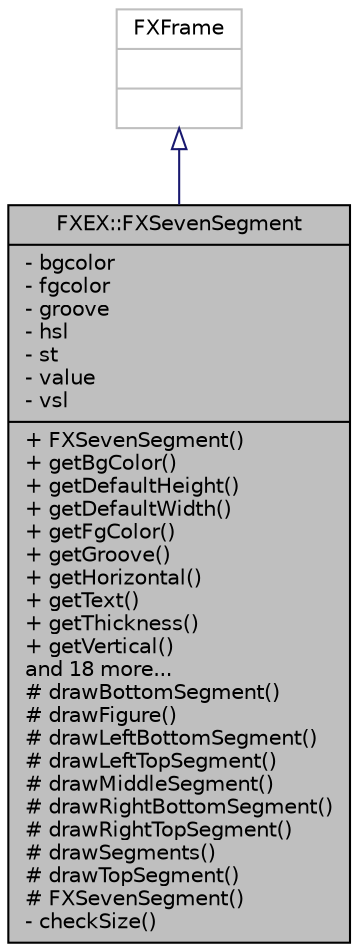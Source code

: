 digraph "FXEX::FXSevenSegment"
{
  edge [fontname="Helvetica",fontsize="10",labelfontname="Helvetica",labelfontsize="10"];
  node [fontname="Helvetica",fontsize="10",shape=record];
  Node0 [label="{FXEX::FXSevenSegment\n|- bgcolor\l- fgcolor\l- groove\l- hsl\l- st\l- value\l- vsl\l|+ FXSevenSegment()\l+ getBgColor()\l+ getDefaultHeight()\l+ getDefaultWidth()\l+ getFgColor()\l+ getGroove()\l+ getHorizontal()\l+ getText()\l+ getThickness()\l+ getVertical()\land 18 more...\l# drawBottomSegment()\l# drawFigure()\l# drawLeftBottomSegment()\l# drawLeftTopSegment()\l# drawMiddleSegment()\l# drawRightBottomSegment()\l# drawRightTopSegment()\l# drawSegments()\l# drawTopSegment()\l# FXSevenSegment()\l- checkSize()\l}",height=0.2,width=0.4,color="black", fillcolor="grey75", style="filled", fontcolor="black"];
  Node1 -> Node0 [dir="back",color="midnightblue",fontsize="10",style="solid",arrowtail="onormal",fontname="Helvetica"];
  Node1 [label="{FXFrame\n||}",height=0.2,width=0.4,color="grey75", fillcolor="white", style="filled"];
}
